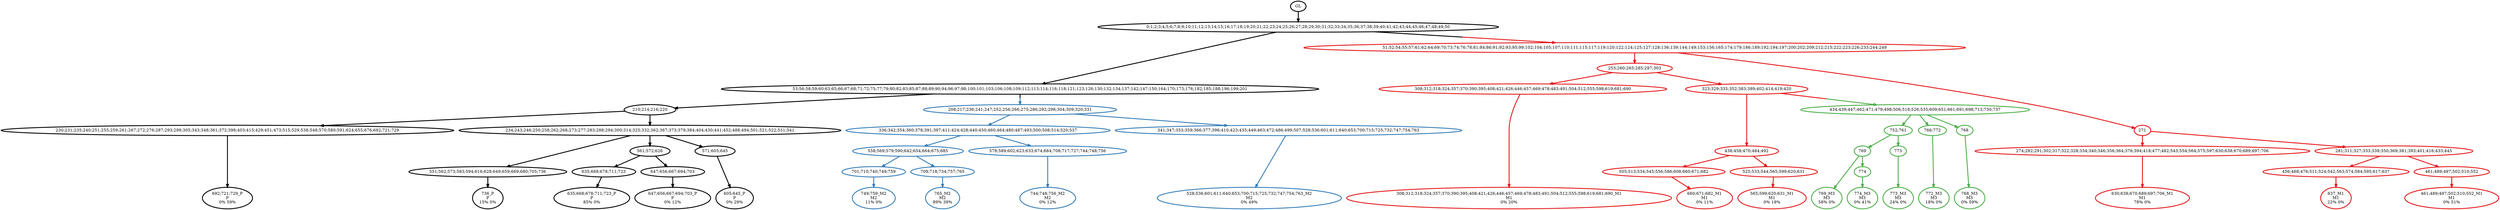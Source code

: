digraph T {
	{
		rank=same
		51 [penwidth=3,colorscheme=set19,color=0,label="692;721;729_P\nP\n0% 59%"]
		48 [penwidth=3,colorscheme=set19,color=0,label="736_P\nP\n15% 0%"]
		45 [penwidth=3,colorscheme=set19,color=0,label="635;668;678;711;723_P\nP\n85% 0%"]
		43 [penwidth=3,colorscheme=set19,color=0,label="647;656;667;694;703_P\nP\n0% 12%"]
		41 [penwidth=3,colorscheme=set19,color=0,label="605;645_P\nP\n0% 29%"]
		38 [penwidth=3,colorscheme=set19,color=1,label="308;312;318;324;357;370;390;395;408;421;426;446;457;469;478;483;491;504;512;555;598;619;681;690_M1\nM1\n0% 20%"]
		34 [penwidth=3,colorscheme=set19,color=1,label="660;671;682_M1\nM1\n0% 11%"]
		32 [penwidth=3,colorscheme=set19,color=1,label="565;599;620;631_M1\nM1\n0% 18%"]
		29 [penwidth=3,colorscheme=set19,color=1,label="630;638;670;689;697;706_M1\nM1\n78% 0%"]
		26 [penwidth=3,colorscheme=set19,color=1,label="637_M1\nM1\n22% 0%"]
		24 [penwidth=3,colorscheme=set19,color=1,label="461;489;497;502;510;552_M1\nM1\n0% 51%"]
		20 [penwidth=3,colorscheme=set19,color=2,label="749;759_M2\nM2\n11% 0%"]
		18 [penwidth=3,colorscheme=set19,color=2,label="765_M2\nM2\n89% 39%"]
		16 [penwidth=3,colorscheme=set19,color=2,label="744;748;756_M2\nM2\n0% 12%"]
		14 [penwidth=3,colorscheme=set19,color=2,label="528;536;601;611;640;653;700;715;725;732;747;754;763_M2\nM2\n0% 49%"]
		11 [penwidth=3,colorscheme=set19,color=3,label="769_M3\nM3\n58% 0%"]
		9 [penwidth=3,colorscheme=set19,color=3,label="774_M3\nM3\n0% 41%"]
		7 [penwidth=3,colorscheme=set19,color=3,label="773_M3\nM3\n24% 0%"]
		5 [penwidth=3,colorscheme=set19,color=3,label="772_M3\nM3\n18% 0%"]
		3 [penwidth=3,colorscheme=set19,color=3,label="768_M3\nM3\n0% 59%"]
	}
	56 [penwidth=3,colorscheme=set19,color=0,label="GL"]
	55 [penwidth=3,colorscheme=set19,color=0,label="0;1;2;3;4;5;6;7;8;9;10;11;12;13;14;15;16;17;18;19;20;21;22;23;24;25;26;27;28;29;30;31;32;33;34;35;36;37;38;39;40;41;42;43;44;45;46;47;48;49;50"]
	54 [penwidth=3,colorscheme=set19,color=0,label="53;56;58;59;60;63;65;66;67;68;71;72;75;77;79;80;82;83;85;87;88;89;90;94;96;97;98;100;101;103;106;108;109;112;113;114;116;118;121;123;126;130;132;134;137;142;147;150;164;170;173;176;182;185;188;196;199;201"]
	53 [penwidth=3,colorscheme=set19,color=0,label="210;214;216;220"]
	52 [penwidth=3,colorscheme=set19,color=0,label="230;231;235;240;251;255;259;261;267;272;276;287;293;299;305;343;348;361;372;398;403;415;429;451;473;515;529;538;548;570;580;591;624;655;676;692;721;729"]
	50 [penwidth=3,colorscheme=set19,color=0,label="234;243;246;250;258;262;268;273;277;283;288;294;300;314;325;332;362;367;373;379;384;404;430;441;452;488;494;501;521;522;531;541"]
	49 [penwidth=3,colorscheme=set19,color=0,label="551;562;573;583;594;616;628;649;659;669;680;705;736"]
	47 [penwidth=3,colorscheme=set19,color=0,label="561;572;626"]
	46 [penwidth=3,colorscheme=set19,color=0,label="635;668;678;711;723"]
	44 [penwidth=3,colorscheme=set19,color=0,label="647;656;667;694;703"]
	42 [penwidth=3,colorscheme=set19,color=0,label="571;605;645"]
	40 [penwidth=3,colorscheme=set19,color=1,label="253;260;265;285;297;303"]
	39 [penwidth=3,colorscheme=set19,color=1,label="308;312;318;324;357;370;390;395;408;421;426;446;457;469;478;483;491;504;512;555;598;619;681;690"]
	37 [penwidth=3,colorscheme=set19,color=1,label="323;329;335;352;383;389;402;414;419;420"]
	36 [penwidth=3,colorscheme=set19,color=1,label="438;458;470;484;492"]
	35 [penwidth=3,colorscheme=set19,color=1,label="505;513;534;545;556;586;608;660;671;682"]
	33 [penwidth=3,colorscheme=set19,color=1,label="525;533;544;565;599;620;631"]
	31 [penwidth=3,colorscheme=set19,color=1,label="271"]
	30 [penwidth=3,colorscheme=set19,color=1,label="274;282;291;302;317;322;328;334;340;346;356;364;376;394;418;477;482;543;554;564;575;597;630;638;670;689;697;706"]
	28 [penwidth=3,colorscheme=set19,color=1,label="281;311;327;333;339;350;369;381;393;401;416;433;445"]
	27 [penwidth=3,colorscheme=set19,color=1,label="456;468;476;511;524;542;563;574;584;595;617;637"]
	25 [penwidth=3,colorscheme=set19,color=1,label="461;489;497;502;510;552"]
	23 [penwidth=3,colorscheme=set19,color=2,label="336;342;354;360;378;391;397;411;424;428;440;450;460;464;480;487;493;500;508;514;520;537"]
	22 [penwidth=3,colorscheme=set19,color=2,label="558;569;579;590;642;654;664;675;685"]
	21 [penwidth=3,colorscheme=set19,color=2,label="701;710;740;749;759"]
	19 [penwidth=3,colorscheme=set19,color=2,label="709;718;734;757;765"]
	17 [penwidth=3,colorscheme=set19,color=2,label="578;589;602;623;633;674;684;708;717;727;744;748;756"]
	15 [penwidth=3,colorscheme=set19,color=2,label="341;347;353;359;366;377;396;410;423;435;449;463;472;486;499;507;528;536;601;611;640;653;700;715;725;732;747;754;763"]
	13 [penwidth=3,colorscheme=set19,color=3,label="752;761"]
	12 [penwidth=3,colorscheme=set19,color=3,label="769"]
	10 [penwidth=3,colorscheme=set19,color=3,label="774"]
	8 [penwidth=3,colorscheme=set19,color=3,label="773"]
	6 [penwidth=3,colorscheme=set19,color=3,label="766;772"]
	4 [penwidth=3,colorscheme=set19,color=3,label="768"]
	2 [penwidth=3,colorscheme=set19,color=3,label="434;439;447;462;471;479;498;506;518;526;535;609;651;661;691;698;713;730;737"]
	1 [penwidth=3,colorscheme=set19,color=2,label="208;217;236;241;247;252;256;266;275;286;292;298;304;309;320;331"]
	0 [penwidth=3,colorscheme=set19,color=1,label="51;52;54;55;57;61;62;64;69;70;73;74;76;78;81;84;86;91;92;93;95;99;102;104;105;107;110;111;115;117;119;120;122;124;125;127;128;136;139;144;149;153;156;165;174;179;186;189;192;194;197;200;202;209;212;215;222;223;226;233;244;249"]
	56 -> 55 [penwidth=3,colorscheme=set19,color=0]
	55 -> 54 [penwidth=3,colorscheme=set19,color=0]
	55 -> 0 [penwidth=3,colorscheme=set19,color="0;0.5:1"]
	54 -> 53 [penwidth=3,colorscheme=set19,color=0]
	54 -> 1 [penwidth=3,colorscheme=set19,color="0;0.5:2"]
	53 -> 50 [penwidth=3,colorscheme=set19,color=0]
	53 -> 52 [penwidth=3,colorscheme=set19,color=0]
	52 -> 51 [penwidth=3,colorscheme=set19,color=0]
	50 -> 42 [penwidth=3,colorscheme=set19,color=0]
	50 -> 47 [penwidth=3,colorscheme=set19,color=0]
	50 -> 49 [penwidth=3,colorscheme=set19,color=0]
	49 -> 48 [penwidth=3,colorscheme=set19,color=0]
	47 -> 46 [penwidth=3,colorscheme=set19,color=0]
	47 -> 44 [penwidth=3,colorscheme=set19,color=0]
	46 -> 45 [penwidth=3,colorscheme=set19,color=0]
	44 -> 43 [penwidth=3,colorscheme=set19,color=0]
	42 -> 41 [penwidth=3,colorscheme=set19,color=0]
	40 -> 39 [penwidth=3,colorscheme=set19,color=1]
	40 -> 37 [penwidth=3,colorscheme=set19,color=1]
	39 -> 38 [penwidth=3,colorscheme=set19,color=1]
	37 -> 36 [penwidth=3,colorscheme=set19,color=1]
	37 -> 2 [penwidth=3,colorscheme=set19,color="1;0.5:3"]
	36 -> 33 [penwidth=3,colorscheme=set19,color=1]
	36 -> 35 [penwidth=3,colorscheme=set19,color=1]
	35 -> 34 [penwidth=3,colorscheme=set19,color=1]
	33 -> 32 [penwidth=3,colorscheme=set19,color=1]
	31 -> 28 [penwidth=3,colorscheme=set19,color=1]
	31 -> 30 [penwidth=3,colorscheme=set19,color=1]
	30 -> 29 [penwidth=3,colorscheme=set19,color=1]
	28 -> 25 [penwidth=3,colorscheme=set19,color=1]
	28 -> 27 [penwidth=3,colorscheme=set19,color=1]
	27 -> 26 [penwidth=3,colorscheme=set19,color=1]
	25 -> 24 [penwidth=3,colorscheme=set19,color=1]
	23 -> 22 [penwidth=3,colorscheme=set19,color=2]
	23 -> 17 [penwidth=3,colorscheme=set19,color=2]
	22 -> 19 [penwidth=3,colorscheme=set19,color=2]
	22 -> 21 [penwidth=3,colorscheme=set19,color=2]
	21 -> 20 [penwidth=3,colorscheme=set19,color=2]
	19 -> 18 [penwidth=3,colorscheme=set19,color=2]
	17 -> 16 [penwidth=3,colorscheme=set19,color=2]
	15 -> 14 [penwidth=3,colorscheme=set19,color=2]
	13 -> 12 [penwidth=3,colorscheme=set19,color=3]
	13 -> 8 [penwidth=3,colorscheme=set19,color=3]
	12 -> 11 [penwidth=3,colorscheme=set19,color=3]
	12 -> 10 [penwidth=3,colorscheme=set19,color=3]
	10 -> 9 [penwidth=3,colorscheme=set19,color=3]
	8 -> 7 [penwidth=3,colorscheme=set19,color=3]
	6 -> 5 [penwidth=3,colorscheme=set19,color=3]
	4 -> 3 [penwidth=3,colorscheme=set19,color=3]
	2 -> 13 [penwidth=3,colorscheme=set19,color=3]
	2 -> 6 [penwidth=3,colorscheme=set19,color=3]
	2 -> 4 [penwidth=3,colorscheme=set19,color=3]
	1 -> 23 [penwidth=3,colorscheme=set19,color=2]
	1 -> 15 [penwidth=3,colorscheme=set19,color=2]
	0 -> 40 [penwidth=3,colorscheme=set19,color=1]
	0 -> 31 [penwidth=3,colorscheme=set19,color=1]
}
